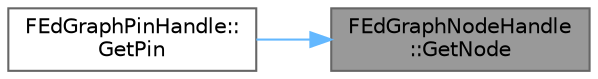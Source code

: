 digraph "FEdGraphNodeHandle::GetNode"
{
 // INTERACTIVE_SVG=YES
 // LATEX_PDF_SIZE
  bgcolor="transparent";
  edge [fontname=Helvetica,fontsize=10,labelfontname=Helvetica,labelfontsize=10];
  node [fontname=Helvetica,fontsize=10,shape=box,height=0.2,width=0.4];
  rankdir="RL";
  Node1 [id="Node000001",label="FEdGraphNodeHandle\l::GetNode",height=0.2,width=0.4,color="gray40", fillcolor="grey60", style="filled", fontcolor="black",tooltip=" "];
  Node1 -> Node2 [id="edge1_Node000001_Node000002",dir="back",color="steelblue1",style="solid",tooltip=" "];
  Node2 [id="Node000002",label="FEdGraphPinHandle::\lGetPin",height=0.2,width=0.4,color="grey40", fillcolor="white", style="filled",URL="$df/d5c/structFEdGraphPinHandle.html#a6e772bb2f27f1b5cabf609939722fca7",tooltip=" "];
}
